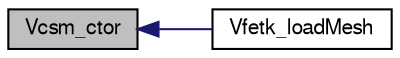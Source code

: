 digraph "Vcsm_ctor"
{
  edge [fontname="FreeSans",fontsize="10",labelfontname="FreeSans",labelfontsize="10"];
  node [fontname="FreeSans",fontsize="10",shape=record];
  rankdir="LR";
  Node1 [label="Vcsm_ctor",height=0.2,width=0.4,color="black", fillcolor="grey75", style="filled" fontcolor="black"];
  Node1 -> Node2 [dir="back",color="midnightblue",fontsize="10",style="solid",fontname="FreeSans"];
  Node2 [label="Vfetk_loadMesh",height=0.2,width=0.4,color="black", fillcolor="white", style="filled",URL="$group___vfetk.html#ga1409d52090edbb64ede8f32af9d7bf34",tooltip="Loads a mesh into the Vfetk (and associated) object(s)."];
}
